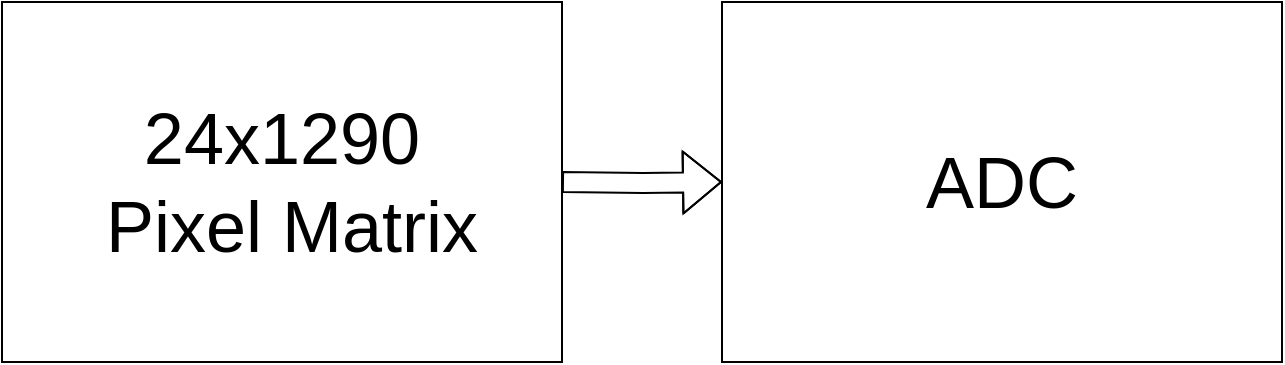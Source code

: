 <mxfile version="24.8.4">
  <diagram name="Page-1" id="wE83LsZzIeXdS4NZE4BO">
    <mxGraphModel dx="1122" dy="684" grid="1" gridSize="10" guides="1" tooltips="1" connect="1" arrows="1" fold="1" page="1" pageScale="1" pageWidth="827" pageHeight="1169" math="0" shadow="0">
      <root>
        <mxCell id="0" />
        <mxCell id="1" parent="0" />
        <mxCell id="HeSdFxaNBYyBrIA2g6oS-6" value="" style="edgeStyle=orthogonalEdgeStyle;shape=flexArrow;rounded=0;orthogonalLoop=1;jettySize=auto;html=1;entryX=0;entryY=0.5;entryDx=0;entryDy=0;" parent="1" target="HeSdFxaNBYyBrIA2g6oS-4" edge="1">
          <mxGeometry relative="1" as="geometry">
            <mxPoint x="360" y="210" as="sourcePoint" />
            <mxPoint x="380" y="350" as="targetPoint" />
          </mxGeometry>
        </mxCell>
        <mxCell id="HeSdFxaNBYyBrIA2g6oS-2" value="&lt;font style=&quot;font-size: 36px;&quot;&gt;24x1290&lt;/font&gt;&lt;div&gt;&lt;font style=&quot;font-size: 36px;&quot;&gt;&amp;nbsp;Pixel Matrix&lt;/font&gt;&lt;/div&gt;" style="rounded=0;whiteSpace=wrap;html=1;" parent="1" vertex="1">
          <mxGeometry x="80" y="120" width="280" height="180" as="geometry" />
        </mxCell>
        <mxCell id="HeSdFxaNBYyBrIA2g6oS-4" value="&lt;font style=&quot;font-size: 36px;&quot;&gt;ADC&lt;/font&gt;" style="rounded=0;whiteSpace=wrap;html=1;" parent="1" vertex="1">
          <mxGeometry x="440" y="120" width="280" height="180" as="geometry" />
        </mxCell>
      </root>
    </mxGraphModel>
  </diagram>
</mxfile>
